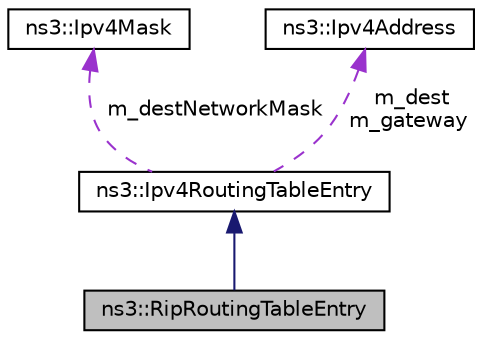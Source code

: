 digraph "ns3::RipRoutingTableEntry"
{
 // LATEX_PDF_SIZE
  edge [fontname="Helvetica",fontsize="10",labelfontname="Helvetica",labelfontsize="10"];
  node [fontname="Helvetica",fontsize="10",shape=record];
  Node1 [label="ns3::RipRoutingTableEntry",height=0.2,width=0.4,color="black", fillcolor="grey75", style="filled", fontcolor="black",tooltip="Rip Routing Table Entry."];
  Node2 -> Node1 [dir="back",color="midnightblue",fontsize="10",style="solid",fontname="Helvetica"];
  Node2 [label="ns3::Ipv4RoutingTableEntry",height=0.2,width=0.4,color="black", fillcolor="white", style="filled",URL="$classns3_1_1_ipv4_routing_table_entry.html",tooltip="A record of an IPv4 routing table entry for Ipv4GlobalRouting and Ipv4StaticRouting."];
  Node3 -> Node2 [dir="back",color="darkorchid3",fontsize="10",style="dashed",label=" m_destNetworkMask" ,fontname="Helvetica"];
  Node3 [label="ns3::Ipv4Mask",height=0.2,width=0.4,color="black", fillcolor="white", style="filled",URL="$classns3_1_1_ipv4_mask.html",tooltip="a class to represent an Ipv4 address mask"];
  Node4 -> Node2 [dir="back",color="darkorchid3",fontsize="10",style="dashed",label=" m_dest\nm_gateway" ,fontname="Helvetica"];
  Node4 [label="ns3::Ipv4Address",height=0.2,width=0.4,color="black", fillcolor="white", style="filled",URL="$classns3_1_1_ipv4_address.html",tooltip="Ipv4 addresses are stored in host order in this class."];
}
